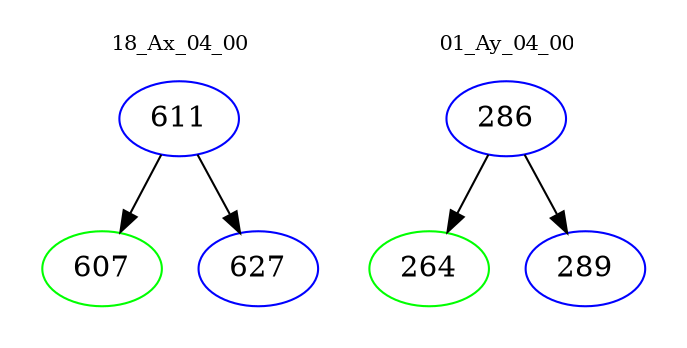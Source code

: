 digraph{
subgraph cluster_0 {
color = white
label = "18_Ax_04_00";
fontsize=10;
T0_611 [label="611", color="blue"]
T0_611 -> T0_607 [color="black"]
T0_607 [label="607", color="green"]
T0_611 -> T0_627 [color="black"]
T0_627 [label="627", color="blue"]
}
subgraph cluster_1 {
color = white
label = "01_Ay_04_00";
fontsize=10;
T1_286 [label="286", color="blue"]
T1_286 -> T1_264 [color="black"]
T1_264 [label="264", color="green"]
T1_286 -> T1_289 [color="black"]
T1_289 [label="289", color="blue"]
}
}
